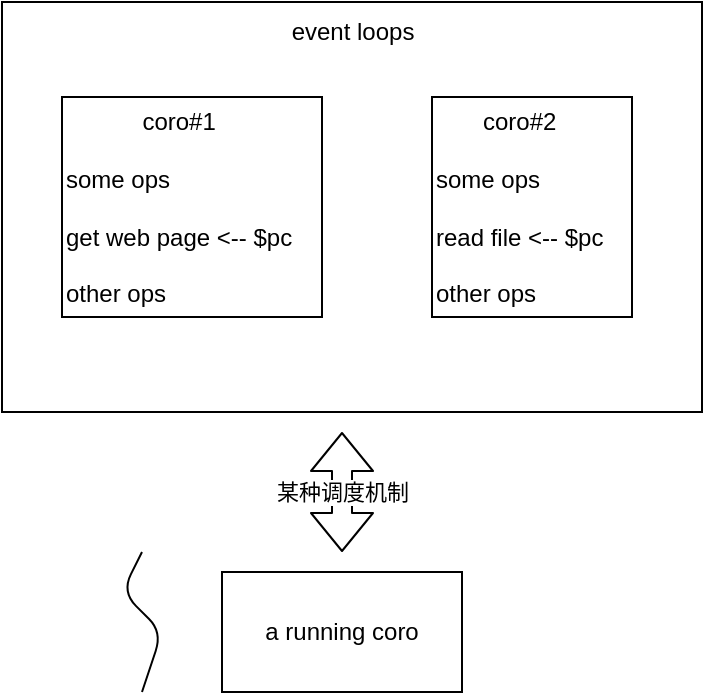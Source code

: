 <mxfile>
    <diagram id="q39xA-lhaXlHKnWqTBhz" name="Page-1">
        <mxGraphModel dx="956" dy="505" grid="1" gridSize="10" guides="1" tooltips="1" connect="1" arrows="1" fold="1" page="1" pageScale="1" pageWidth="827" pageHeight="1169" math="0" shadow="0">
            <root>
                <mxCell id="0"/>
                <mxCell id="1" parent="0"/>
                <mxCell id="9" value="" style="rounded=0;whiteSpace=wrap;html=1;" vertex="1" parent="1">
                    <mxGeometry x="160" y="215" width="350" height="205" as="geometry"/>
                </mxCell>
                <mxCell id="2" value="&lt;div style=&quot;text-align: center;&quot;&gt;&lt;span style=&quot;background-color: initial;&quot;&gt;coro#1&lt;/span&gt;&lt;/div&gt;&lt;br&gt;some ops&lt;br&gt;&lt;br&gt;get web page &amp;lt;-- $pc&lt;br&gt;&lt;br&gt;other ops" style="rounded=0;whiteSpace=wrap;html=1;align=left;" vertex="1" parent="1">
                    <mxGeometry x="190" y="262.5" width="130" height="110" as="geometry"/>
                </mxCell>
                <mxCell id="8" value="&lt;div style=&quot;text-align: center;&quot;&gt;&lt;span style=&quot;background-color: initial;&quot;&gt;coro#2&lt;/span&gt;&lt;/div&gt;&lt;br&gt;some ops&lt;br&gt;&lt;br&gt;read file &amp;lt;-- $pc&lt;br&gt;&lt;br&gt;other ops" style="rounded=0;whiteSpace=wrap;html=1;align=left;" vertex="1" parent="1">
                    <mxGeometry x="375" y="262.5" width="100" height="110" as="geometry"/>
                </mxCell>
                <mxCell id="10" value="event loops" style="text;html=1;align=center;verticalAlign=middle;resizable=0;points=[];autosize=1;strokeColor=none;fillColor=none;" vertex="1" parent="1">
                    <mxGeometry x="295" y="215" width="80" height="30" as="geometry"/>
                </mxCell>
                <mxCell id="11" value="a running coro" style="rounded=0;whiteSpace=wrap;html=1;" vertex="1" parent="1">
                    <mxGeometry x="270" y="500" width="120" height="60" as="geometry"/>
                </mxCell>
                <mxCell id="16" value="某种调度机制" style="shape=flexArrow;endArrow=classic;startArrow=classic;html=1;" edge="1" parent="1">
                    <mxGeometry width="100" height="100" relative="1" as="geometry">
                        <mxPoint x="330" y="490" as="sourcePoint"/>
                        <mxPoint x="330" y="430" as="targetPoint"/>
                    </mxGeometry>
                </mxCell>
                <mxCell id="17" value="" style="endArrow=none;html=1;endFill=0;" edge="1" parent="1">
                    <mxGeometry width="50" height="50" relative="1" as="geometry">
                        <mxPoint x="230" y="490" as="sourcePoint"/>
                        <mxPoint x="230" y="560" as="targetPoint"/>
                        <Array as="points">
                            <mxPoint x="220" y="510"/>
                            <mxPoint x="240" y="530"/>
                        </Array>
                    </mxGeometry>
                </mxCell>
            </root>
        </mxGraphModel>
    </diagram>
</mxfile>